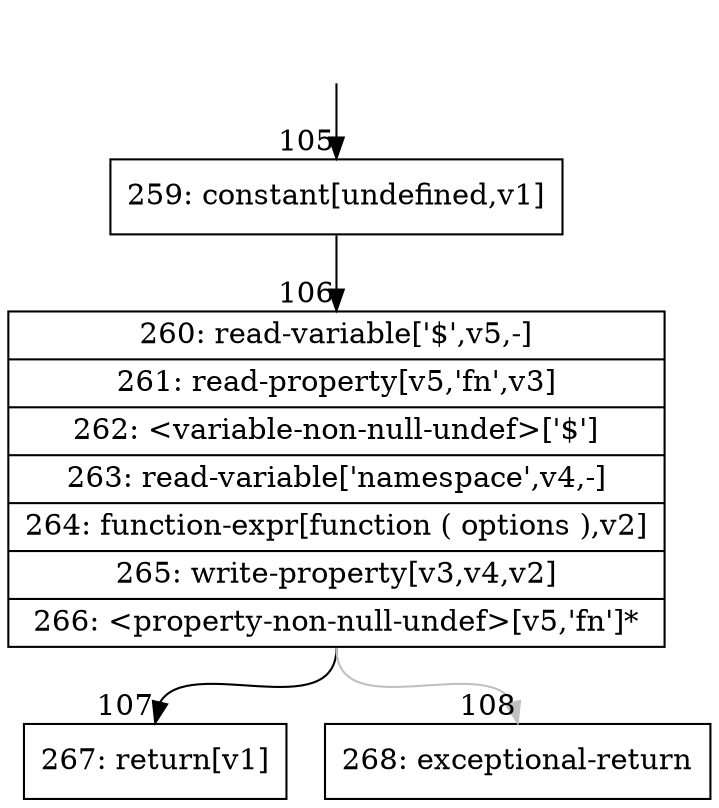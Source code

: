 digraph {
rankdir="TD"
BB_entry7[shape=none,label=""];
BB_entry7 -> BB105 [tailport=s, headport=n, headlabel="    105"]
BB105 [shape=record label="{259: constant[undefined,v1]}" ] 
BB105 -> BB106 [tailport=s, headport=n, headlabel="      106"]
BB106 [shape=record label="{260: read-variable['$',v5,-]|261: read-property[v5,'fn',v3]|262: \<variable-non-null-undef\>['$']|263: read-variable['namespace',v4,-]|264: function-expr[function ( options ),v2]|265: write-property[v3,v4,v2]|266: \<property-non-null-undef\>[v5,'fn']*}" ] 
BB106 -> BB107 [tailport=s, headport=n, headlabel="      107"]
BB106 -> BB108 [tailport=s, headport=n, color=gray, headlabel="      108"]
BB107 [shape=record label="{267: return[v1]}" ] 
BB108 [shape=record label="{268: exceptional-return}" ] 
//#$~ 113
}
